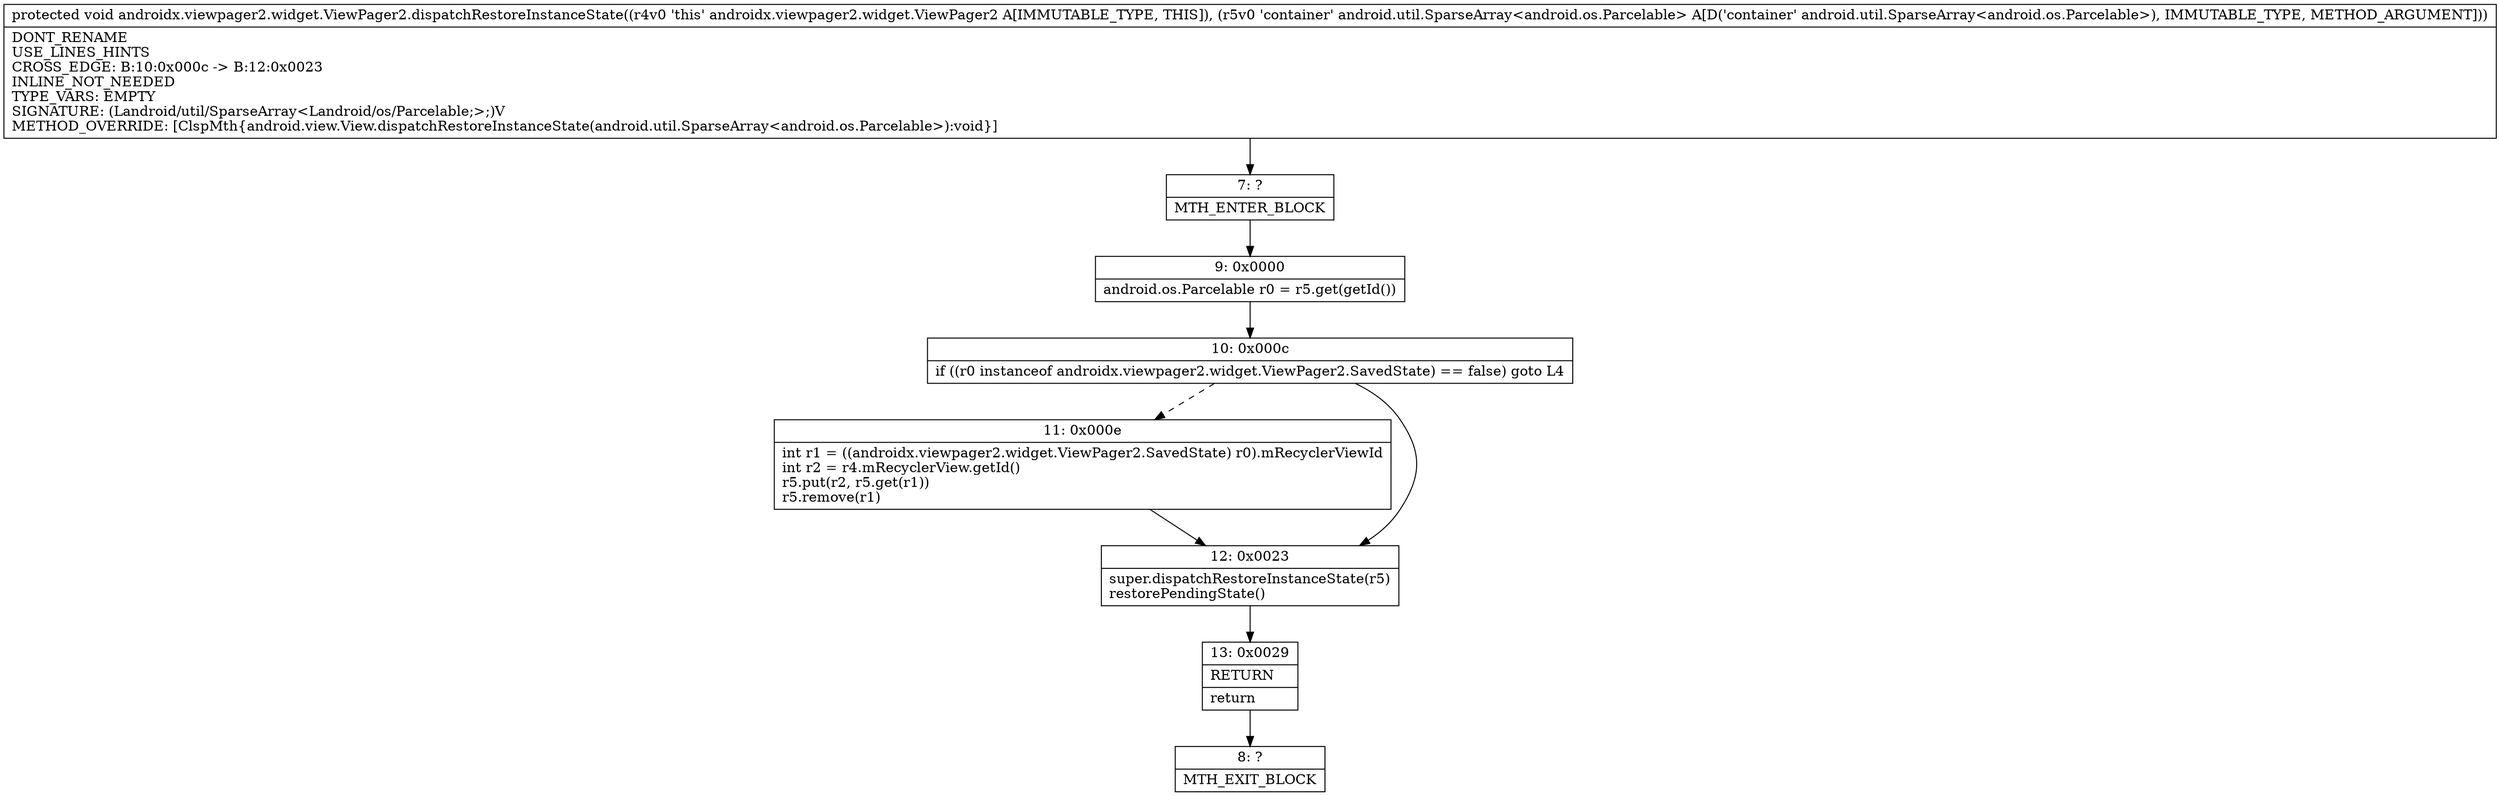 digraph "CFG forandroidx.viewpager2.widget.ViewPager2.dispatchRestoreInstanceState(Landroid\/util\/SparseArray;)V" {
Node_7 [shape=record,label="{7\:\ ?|MTH_ENTER_BLOCK\l}"];
Node_9 [shape=record,label="{9\:\ 0x0000|android.os.Parcelable r0 = r5.get(getId())\l}"];
Node_10 [shape=record,label="{10\:\ 0x000c|if ((r0 instanceof androidx.viewpager2.widget.ViewPager2.SavedState) == false) goto L4\l}"];
Node_11 [shape=record,label="{11\:\ 0x000e|int r1 = ((androidx.viewpager2.widget.ViewPager2.SavedState) r0).mRecyclerViewId\lint r2 = r4.mRecyclerView.getId()\lr5.put(r2, r5.get(r1))\lr5.remove(r1)\l}"];
Node_12 [shape=record,label="{12\:\ 0x0023|super.dispatchRestoreInstanceState(r5)\lrestorePendingState()\l}"];
Node_13 [shape=record,label="{13\:\ 0x0029|RETURN\l|return\l}"];
Node_8 [shape=record,label="{8\:\ ?|MTH_EXIT_BLOCK\l}"];
MethodNode[shape=record,label="{protected void androidx.viewpager2.widget.ViewPager2.dispatchRestoreInstanceState((r4v0 'this' androidx.viewpager2.widget.ViewPager2 A[IMMUTABLE_TYPE, THIS]), (r5v0 'container' android.util.SparseArray\<android.os.Parcelable\> A[D('container' android.util.SparseArray\<android.os.Parcelable\>), IMMUTABLE_TYPE, METHOD_ARGUMENT]))  | DONT_RENAME\lUSE_LINES_HINTS\lCROSS_EDGE: B:10:0x000c \-\> B:12:0x0023\lINLINE_NOT_NEEDED\lTYPE_VARS: EMPTY\lSIGNATURE: (Landroid\/util\/SparseArray\<Landroid\/os\/Parcelable;\>;)V\lMETHOD_OVERRIDE: [ClspMth\{android.view.View.dispatchRestoreInstanceState(android.util.SparseArray\<android.os.Parcelable\>):void\}]\l}"];
MethodNode -> Node_7;Node_7 -> Node_9;
Node_9 -> Node_10;
Node_10 -> Node_11[style=dashed];
Node_10 -> Node_12;
Node_11 -> Node_12;
Node_12 -> Node_13;
Node_13 -> Node_8;
}

